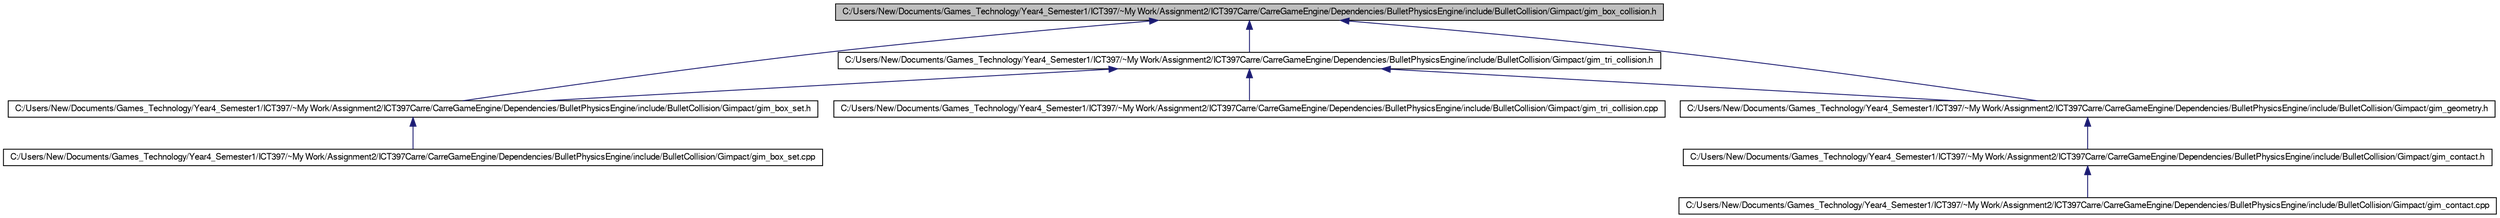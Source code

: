 digraph G
{
  bgcolor="transparent";
  edge [fontname="FreeSans",fontsize=10,labelfontname="FreeSans",labelfontsize=10];
  node [fontname="FreeSans",fontsize=10,shape=record];
  Node1 [label="C:/Users/New/Documents/Games_Technology/Year4_Semester1/ICT397/~My Work/Assignment2/ICT397Carre/CarreGameEngine/Dependencies/BulletPhysicsEngine/include/BulletCollision/Gimpact/gim_box_collision.h",height=0.2,width=0.4,color="black", fillcolor="grey75", style="filled" fontcolor="black"];
  Node1 -> Node2 [dir=back,color="midnightblue",fontsize=10,style="solid"];
  Node2 [label="C:/Users/New/Documents/Games_Technology/Year4_Semester1/ICT397/~My Work/Assignment2/ICT397Carre/CarreGameEngine/Dependencies/BulletPhysicsEngine/include/BulletCollision/Gimpact/gim_box_set.h",height=0.2,width=0.4,color="black",URL="$gim__box__set_8h.html"];
  Node2 -> Node3 [dir=back,color="midnightblue",fontsize=10,style="solid"];
  Node3 [label="C:/Users/New/Documents/Games_Technology/Year4_Semester1/ICT397/~My Work/Assignment2/ICT397Carre/CarreGameEngine/Dependencies/BulletPhysicsEngine/include/BulletCollision/Gimpact/gim_box_set.cpp",height=0.2,width=0.4,color="black",URL="$gim__box__set_8cpp-source.html"];
  Node1 -> Node4 [dir=back,color="midnightblue",fontsize=10,style="solid"];
  Node4 [label="C:/Users/New/Documents/Games_Technology/Year4_Semester1/ICT397/~My Work/Assignment2/ICT397Carre/CarreGameEngine/Dependencies/BulletPhysicsEngine/include/BulletCollision/Gimpact/gim_tri_collision.h",height=0.2,width=0.4,color="black",URL="$gim__tri__collision_8h.html"];
  Node4 -> Node2 [dir=back,color="midnightblue",fontsize=10,style="solid"];
  Node4 -> Node5 [dir=back,color="midnightblue",fontsize=10,style="solid"];
  Node5 [label="C:/Users/New/Documents/Games_Technology/Year4_Semester1/ICT397/~My Work/Assignment2/ICT397Carre/CarreGameEngine/Dependencies/BulletPhysicsEngine/include/BulletCollision/Gimpact/gim_geometry.h",height=0.2,width=0.4,color="black",URL="$gim__geometry_8h.html"];
  Node5 -> Node6 [dir=back,color="midnightblue",fontsize=10,style="solid"];
  Node6 [label="C:/Users/New/Documents/Games_Technology/Year4_Semester1/ICT397/~My Work/Assignment2/ICT397Carre/CarreGameEngine/Dependencies/BulletPhysicsEngine/include/BulletCollision/Gimpact/gim_contact.h",height=0.2,width=0.4,color="black",URL="$gim__contact_8h.html"];
  Node6 -> Node7 [dir=back,color="midnightblue",fontsize=10,style="solid"];
  Node7 [label="C:/Users/New/Documents/Games_Technology/Year4_Semester1/ICT397/~My Work/Assignment2/ICT397Carre/CarreGameEngine/Dependencies/BulletPhysicsEngine/include/BulletCollision/Gimpact/gim_contact.cpp",height=0.2,width=0.4,color="black",URL="$gim__contact_8cpp-source.html"];
  Node4 -> Node8 [dir=back,color="midnightblue",fontsize=10,style="solid"];
  Node8 [label="C:/Users/New/Documents/Games_Technology/Year4_Semester1/ICT397/~My Work/Assignment2/ICT397Carre/CarreGameEngine/Dependencies/BulletPhysicsEngine/include/BulletCollision/Gimpact/gim_tri_collision.cpp",height=0.2,width=0.4,color="black",URL="$gim__tri__collision_8cpp-source.html"];
  Node1 -> Node5 [dir=back,color="midnightblue",fontsize=10,style="solid"];
}
